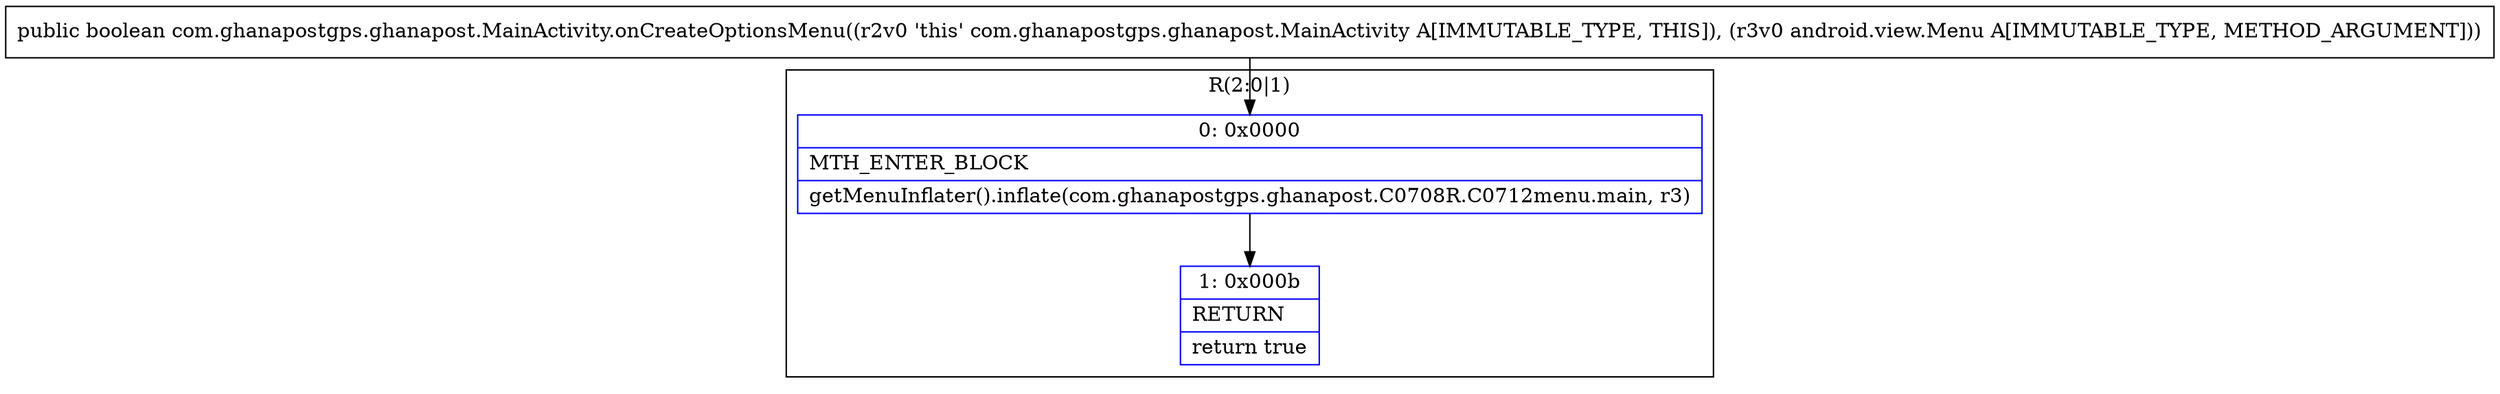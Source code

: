digraph "CFG forcom.ghanapostgps.ghanapost.MainActivity.onCreateOptionsMenu(Landroid\/view\/Menu;)Z" {
subgraph cluster_Region_413962005 {
label = "R(2:0|1)";
node [shape=record,color=blue];
Node_0 [shape=record,label="{0\:\ 0x0000|MTH_ENTER_BLOCK\l|getMenuInflater().inflate(com.ghanapostgps.ghanapost.C0708R.C0712menu.main, r3)\l}"];
Node_1 [shape=record,label="{1\:\ 0x000b|RETURN\l|return true\l}"];
}
MethodNode[shape=record,label="{public boolean com.ghanapostgps.ghanapost.MainActivity.onCreateOptionsMenu((r2v0 'this' com.ghanapostgps.ghanapost.MainActivity A[IMMUTABLE_TYPE, THIS]), (r3v0 android.view.Menu A[IMMUTABLE_TYPE, METHOD_ARGUMENT])) }"];
MethodNode -> Node_0;
Node_0 -> Node_1;
}

